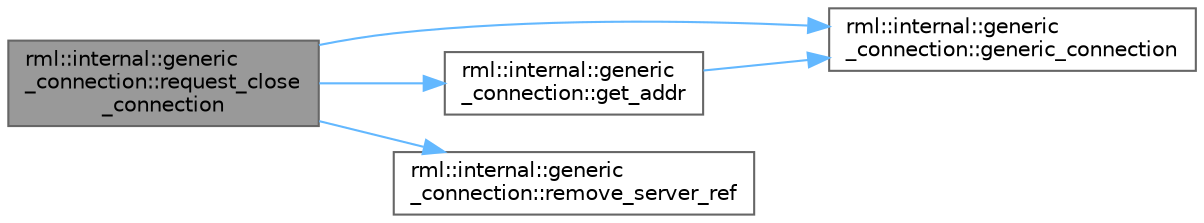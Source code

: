 digraph "rml::internal::generic_connection::request_close_connection"
{
 // LATEX_PDF_SIZE
  bgcolor="transparent";
  edge [fontname=Helvetica,fontsize=10,labelfontname=Helvetica,labelfontsize=10];
  node [fontname=Helvetica,fontsize=10,shape=box,height=0.2,width=0.4];
  rankdir="LR";
  Node1 [id="Node000001",label="rml::internal::generic\l_connection::request_close\l_connection",height=0.2,width=0.4,color="gray40", fillcolor="grey60", style="filled", fontcolor="black",tooltip=" "];
  Node1 -> Node2 [id="edge5_Node000001_Node000002",color="steelblue1",style="solid",tooltip=" "];
  Node2 [id="Node000002",label="rml::internal::generic\l_connection::generic_connection",height=0.2,width=0.4,color="grey40", fillcolor="white", style="filled",URL="$classrml_1_1internal_1_1generic__connection.html#aba33b832a568b490cc171bd3b0e1d68c",tooltip=" "];
  Node1 -> Node3 [id="edge6_Node000001_Node000003",color="steelblue1",style="solid",tooltip=" "];
  Node3 [id="Node000003",label="rml::internal::generic\l_connection::get_addr",height=0.2,width=0.4,color="grey40", fillcolor="white", style="filled",URL="$classrml_1_1internal_1_1generic__connection.html#a4b53a474b0a94d289cbbc7391d0c950f",tooltip=" "];
  Node3 -> Node2 [id="edge7_Node000003_Node000002",color="steelblue1",style="solid",tooltip=" "];
  Node1 -> Node4 [id="edge8_Node000001_Node000004",color="steelblue1",style="solid",tooltip=" "];
  Node4 [id="Node000004",label="rml::internal::generic\l_connection::remove_server_ref",height=0.2,width=0.4,color="grey40", fillcolor="white", style="filled",URL="$classrml_1_1internal_1_1generic__connection.html#a76b0f2fc2ebe8e5971b2c787e83e47fc",tooltip=" "];
}
